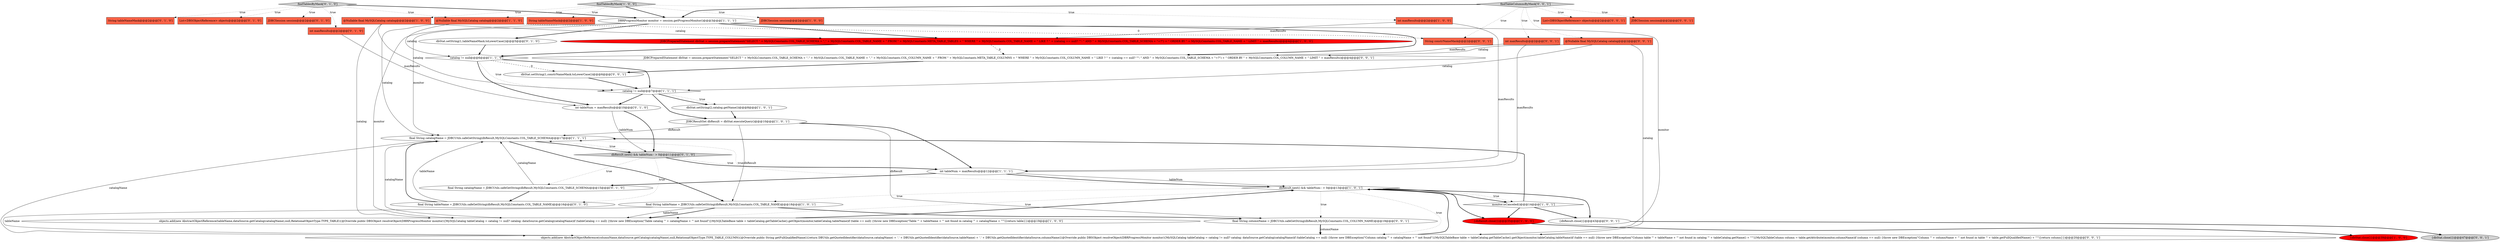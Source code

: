digraph {
20 [style = filled, label = "findTablesByMask['0', '1', '0']", fillcolor = lightgray, shape = diamond image = "AAA0AAABBB2BBB"];
22 [style = filled, label = "dbResult.next() && tableNum-- > 0@@@11@@@['0', '1', '0']", fillcolor = lightgray, shape = diamond image = "AAA0AAABBB2BBB"];
17 [style = filled, label = "{dbResult.close()}@@@35@@@['1', '0', '0']", fillcolor = red, shape = ellipse image = "AAA1AAABBB1BBB"];
29 [style = filled, label = "JDBCSession session@@@2@@@['0', '1', '0']", fillcolor = tomato, shape = box image = "AAA0AAABBB2BBB"];
25 [style = filled, label = "int tableNum = maxResults@@@10@@@['0', '1', '0']", fillcolor = white, shape = ellipse image = "AAA0AAABBB2BBB"];
3 [style = filled, label = "final String catalogName = JDBCUtils.safeGetString(dbResult,MySQLConstants.COL_TABLE_SCHEMA)@@@17@@@['1', '1', '1']", fillcolor = white, shape = ellipse image = "AAA0AAABBB1BBB"];
34 [style = filled, label = "@Nullable final MySQLCatalog catalog@@@2@@@['0', '0', '1']", fillcolor = tomato, shape = box image = "AAA0AAABBB3BBB"];
24 [style = filled, label = "String tableNameMask@@@2@@@['0', '1', '0']", fillcolor = tomato, shape = box image = "AAA0AAABBB2BBB"];
26 [style = filled, label = "List<DBSObjectReference> objects@@@2@@@['0', '1', '0']", fillcolor = tomato, shape = box image = "AAA0AAABBB2BBB"];
33 [style = filled, label = "int maxResults@@@2@@@['0', '0', '1']", fillcolor = tomato, shape = box image = "AAA0AAABBB3BBB"];
0 [style = filled, label = "int tableNum = maxResults@@@12@@@['1', '1', '1']", fillcolor = white, shape = ellipse image = "AAA0AAABBB1BBB"];
7 [style = filled, label = "DBRProgressMonitor monitor = session.getProgressMonitor()@@@3@@@['1', '1', '1']", fillcolor = white, shape = ellipse image = "AAA0AAABBB1BBB"];
30 [style = filled, label = "JDBCPreparedStatement dbStat = session.prepareStatement(\"SELECT \" + MySQLConstants.COL_TABLE_SCHEMA + \",\" + MySQLConstants.COL_TABLE_NAME + \",\" + MySQLConstants.COL_COLUMN_NAME + \" FROM \" + MySQLConstants.META_TABLE_COLUMNS + \" WHERE \" + MySQLConstants.COL_COLUMN_NAME + \" LIKE ? \" + (catalog == null? \"\": \" AND \" + MySQLConstants.COL_TABLE_SCHEMA + \"=?\") + \" ORDER BY \" + MySQLConstants.COL_COLUMN_NAME + \" LIMIT \" + maxResults)@@@4@@@['0', '0', '1']", fillcolor = white, shape = ellipse image = "AAA0AAABBB3BBB"];
16 [style = filled, label = "catalog != null@@@7@@@['1', '1', '1']", fillcolor = white, shape = diamond image = "AAA0AAABBB1BBB"];
40 [style = filled, label = "List<DBSObjectReference> objects@@@2@@@['0', '0', '1']", fillcolor = tomato, shape = box image = "AAA0AAABBB3BBB"];
27 [style = filled, label = "dbStat.setString(1,tableNameMask.toLowerCase())@@@5@@@['0', '1', '0']", fillcolor = white, shape = ellipse image = "AAA0AAABBB2BBB"];
12 [style = filled, label = "@Nullable final MySQLCatalog catalog@@@2@@@['1', '0', '0']", fillcolor = tomato, shape = box image = "AAA0AAABBB1BBB"];
15 [style = filled, label = "JDBCPreparedStatement dbStat = session.prepareStatement(\"SELECT \" + MySQLConstants.COL_TABLE_SCHEMA + \",\" + MySQLConstants.COL_TABLE_NAME + \" FROM \" + MySQLConstants.META_TABLE_TABLES + \" WHERE \" + MySQLConstants.COL_TABLE_NAME + \" LIKE ? \" + (catalog == null? \"\": \" AND \" + MySQLConstants.COL_TABLE_SCHEMA + \"=?\") + \" ORDER BY \" + MySQLConstants.COL_TABLE_NAME + \" LIMIT \" + maxResults)@@@4@@@['1', '0', '0']", fillcolor = red, shape = ellipse image = "AAA1AAABBB1BBB"];
6 [style = filled, label = "JDBCSession session@@@2@@@['1', '0', '0']", fillcolor = tomato, shape = box image = "AAA0AAABBB1BBB"];
19 [style = filled, label = "monitor.isCanceled()@@@14@@@['1', '0', '1']", fillcolor = white, shape = diamond image = "AAA0AAABBB1BBB"];
31 [style = filled, label = "{dbResult.close()}@@@43@@@['0', '0', '1']", fillcolor = white, shape = ellipse image = "AAA0AAABBB3BBB"];
4 [style = filled, label = "final String tableName = JDBCUtils.safeGetString(dbResult,MySQLConstants.COL_TABLE_NAME)@@@18@@@['1', '0', '1']", fillcolor = white, shape = ellipse image = "AAA0AAABBB1BBB"];
10 [style = filled, label = "findTablesByMask['1', '0', '0']", fillcolor = lightgray, shape = diamond image = "AAA0AAABBB1BBB"];
23 [style = filled, label = "final String catalogName = JDBCUtils.safeGetString(dbResult,MySQLConstants.COL_TABLE_SCHEMA)@@@15@@@['0', '1', '0']", fillcolor = white, shape = ellipse image = "AAA0AAABBB2BBB"];
28 [style = filled, label = "int maxResults@@@2@@@['0', '1', '0']", fillcolor = tomato, shape = box image = "AAA0AAABBB2BBB"];
39 [style = filled, label = "final String columnName = JDBCUtils.safeGetString(dbResult,MySQLConstants.COL_COLUMN_NAME)@@@19@@@['0', '0', '1']", fillcolor = white, shape = ellipse image = "AAA0AAABBB3BBB"];
13 [style = filled, label = "dbStat.setString(2,catalog.getName())@@@8@@@['1', '0', '1']", fillcolor = white, shape = ellipse image = "AAA0AAABBB1BBB"];
41 [style = filled, label = "String constrNameMask@@@2@@@['0', '0', '1']", fillcolor = tomato, shape = box image = "AAA0AAABBB3BBB"];
18 [style = filled, label = "@Nullable final MySQLCatalog catalog@@@2@@@['1', '1', '0']", fillcolor = tomato, shape = box image = "AAA0AAABBB1BBB"];
36 [style = filled, label = "findTableColumnsByMask['0', '0', '1']", fillcolor = lightgray, shape = diamond image = "AAA0AAABBB3BBB"];
5 [style = filled, label = "dbResult.next() && tableNum-- > 0@@@13@@@['1', '0', '1']", fillcolor = white, shape = diamond image = "AAA0AAABBB1BBB"];
9 [style = filled, label = "catalog != null@@@6@@@['1', '1', '0']", fillcolor = white, shape = diamond image = "AAA0AAABBB1BBB"];
11 [style = filled, label = "{dbStat.close()}@@@39@@@['1', '0', '0']", fillcolor = red, shape = ellipse image = "AAA1AAABBB1BBB"];
35 [style = filled, label = "objects.add(new AbstractObjectReference(columnName,dataSource.getCatalog(catalogName),null,RelationalObjectType.TYPE_TABLE_COLUMN){@Override public String getFullQualifiedName(){return DBUtils.getQuotedIdentifier(dataSource,catalogName) + '.' + DBUtils.getQuotedIdentifier(dataSource,tableName) + '.' + DBUtils.getQuotedIdentifier(dataSource,columnName)}@Override public DBSObject resolveObject(DBRProgressMonitor monitor){MySQLCatalog tableCatalog = catalog != null? catalog: dataSource.getCatalog(catalogName)if (tableCatalog == null) {throw new DBException(\"Column catalog '\" + catalogName + \"' not found\")}MySQLTableBase table = tableCatalog.getTableCache().getObject(monitor,tableCatalog,tableName)if (table == null) {throw new DBException(\"Column table '\" + tableName + \"' not found in catalog '\" + tableCatalog.getName() + \"'\")}MySQLTableColumn column = table.getAttribute(monitor,columnName)if (column == null) {throw new DBException(\"Column '\" + columnName + \"' not found in table '\" + table.getFullQualifiedName() + \"'\")}return column}})@@@20@@@['0', '0', '1']", fillcolor = white, shape = ellipse image = "AAA0AAABBB3BBB"];
14 [style = filled, label = "int maxResults@@@2@@@['1', '0', '0']", fillcolor = tomato, shape = box image = "AAA0AAABBB1BBB"];
32 [style = filled, label = "dbStat.setString(1,constrNameMask.toLowerCase())@@@6@@@['0', '0', '1']", fillcolor = white, shape = ellipse image = "AAA0AAABBB3BBB"];
37 [style = filled, label = "JDBCSession session@@@2@@@['0', '0', '1']", fillcolor = tomato, shape = box image = "AAA0AAABBB3BBB"];
38 [style = filled, label = "{dbStat.close()}@@@47@@@['0', '0', '1']", fillcolor = lightgray, shape = ellipse image = "AAA0AAABBB3BBB"];
8 [style = filled, label = "JDBCResultSet dbResult = dbStat.executeQuery()@@@10@@@['1', '0', '1']", fillcolor = white, shape = ellipse image = "AAA0AAABBB1BBB"];
21 [style = filled, label = "final String tableName = JDBCUtils.safeGetString(dbResult,MySQLConstants.COL_TABLE_NAME)@@@16@@@['0', '1', '0']", fillcolor = white, shape = ellipse image = "AAA0AAABBB2BBB"];
2 [style = filled, label = "String tableNameMask@@@2@@@['1', '0', '0']", fillcolor = tomato, shape = box image = "AAA0AAABBB1BBB"];
1 [style = filled, label = "objects.add(new AbstractObjectReference(tableName,dataSource.getCatalog(catalogName),null,RelationalObjectType.TYPE_TABLE){@Override public DBSObject resolveObject(DBRProgressMonitor monitor){MySQLCatalog tableCatalog = catalog != null? catalog: dataSource.getCatalog(catalogName)if (tableCatalog == null) {throw new DBException(\"Table catalog '\" + catalogName + \"' not found\")}MySQLTableBase table = tableCatalog.getTableCache().getObject(monitor,tableCatalog,tableName)if (table == null) {throw new DBException(\"Table '\" + tableName + \"' not found in catalog '\" + catalogName + \"'\")}return table}})@@@19@@@['1', '0', '0']", fillcolor = white, shape = ellipse image = "AAA0AAABBB1BBB"];
1->5 [style = bold, label=""];
8->4 [style = solid, label="dbResult"];
25->22 [style = bold, label=""];
7->30 [style = bold, label=""];
16->13 [style = dotted, label="true"];
5->19 [style = dotted, label="true"];
5->1 [style = dotted, label="true"];
27->9 [style = bold, label=""];
3->4 [style = bold, label=""];
9->16 [style = bold, label=""];
28->25 [style = solid, label="maxResults"];
8->0 [style = bold, label=""];
22->0 [style = bold, label=""];
25->22 [style = solid, label="tableNum"];
23->3 [style = solid, label="catalogName"];
20->18 [style = dotted, label="true"];
14->15 [style = solid, label="maxResults"];
12->15 [style = solid, label="catalog"];
19->3 [style = bold, label=""];
21->3 [style = bold, label=""];
10->18 [style = dotted, label="true"];
10->6 [style = dotted, label="true"];
34->35 [style = solid, label="catalog"];
22->23 [style = dotted, label="true"];
20->24 [style = dotted, label="true"];
22->0 [style = dotted, label="true"];
20->26 [style = dotted, label="true"];
12->1 [style = solid, label="catalog"];
15->30 [style = dashed, label="0"];
36->40 [style = dotted, label="true"];
5->3 [style = dotted, label="true"];
12->16 [style = solid, label="catalog"];
5->17 [style = bold, label=""];
10->7 [style = bold, label=""];
5->4 [style = dotted, label="true"];
35->5 [style = bold, label=""];
0->23 [style = bold, label=""];
3->35 [style = solid, label="catalogName"];
15->9 [style = bold, label=""];
39->35 [style = bold, label=""];
4->1 [style = solid, label="tableName"];
20->7 [style = bold, label=""];
7->3 [style = solid, label="monitor"];
22->21 [style = dotted, label="true"];
21->3 [style = solid, label="tableName"];
16->13 [style = bold, label=""];
16->8 [style = bold, label=""];
33->30 [style = solid, label="maxResults"];
4->39 [style = bold, label=""];
33->0 [style = solid, label="maxResults"];
30->32 [style = bold, label=""];
31->38 [style = bold, label=""];
19->17 [style = bold, label=""];
32->16 [style = bold, label=""];
36->37 [style = dotted, label="true"];
18->9 [style = solid, label="catalog"];
9->32 [style = dashed, label="0"];
7->1 [style = solid, label="monitor"];
5->19 [style = bold, label=""];
8->3 [style = solid, label="dbResult"];
5->35 [style = dotted, label="true"];
10->2 [style = dotted, label="true"];
34->30 [style = solid, label="catalog"];
5->39 [style = dotted, label="true"];
22->3 [style = dotted, label="true"];
7->15 [style = bold, label=""];
4->1 [style = bold, label=""];
34->16 [style = solid, label="catalog"];
8->39 [style = solid, label="dbResult"];
9->16 [style = dotted, label="true"];
0->5 [style = bold, label=""];
3->1 [style = solid, label="catalogName"];
36->33 [style = dotted, label="true"];
36->41 [style = dotted, label="true"];
0->5 [style = solid, label="tableNum"];
10->12 [style = dotted, label="true"];
4->35 [style = solid, label="tableName"];
19->31 [style = bold, label=""];
18->41 [style = dashed, label="0"];
16->25 [style = bold, label=""];
39->35 [style = solid, label="columnName"];
14->0 [style = solid, label="maxResults"];
3->22 [style = bold, label=""];
7->35 [style = solid, label="monitor"];
10->14 [style = dotted, label="true"];
5->31 [style = bold, label=""];
23->21 [style = bold, label=""];
20->29 [style = dotted, label="true"];
36->7 [style = bold, label=""];
20->28 [style = dotted, label="true"];
18->3 [style = solid, label="catalog"];
9->25 [style = bold, label=""];
7->27 [style = bold, label=""];
13->8 [style = bold, label=""];
36->34 [style = dotted, label="true"];
17->11 [style = bold, label=""];
}
